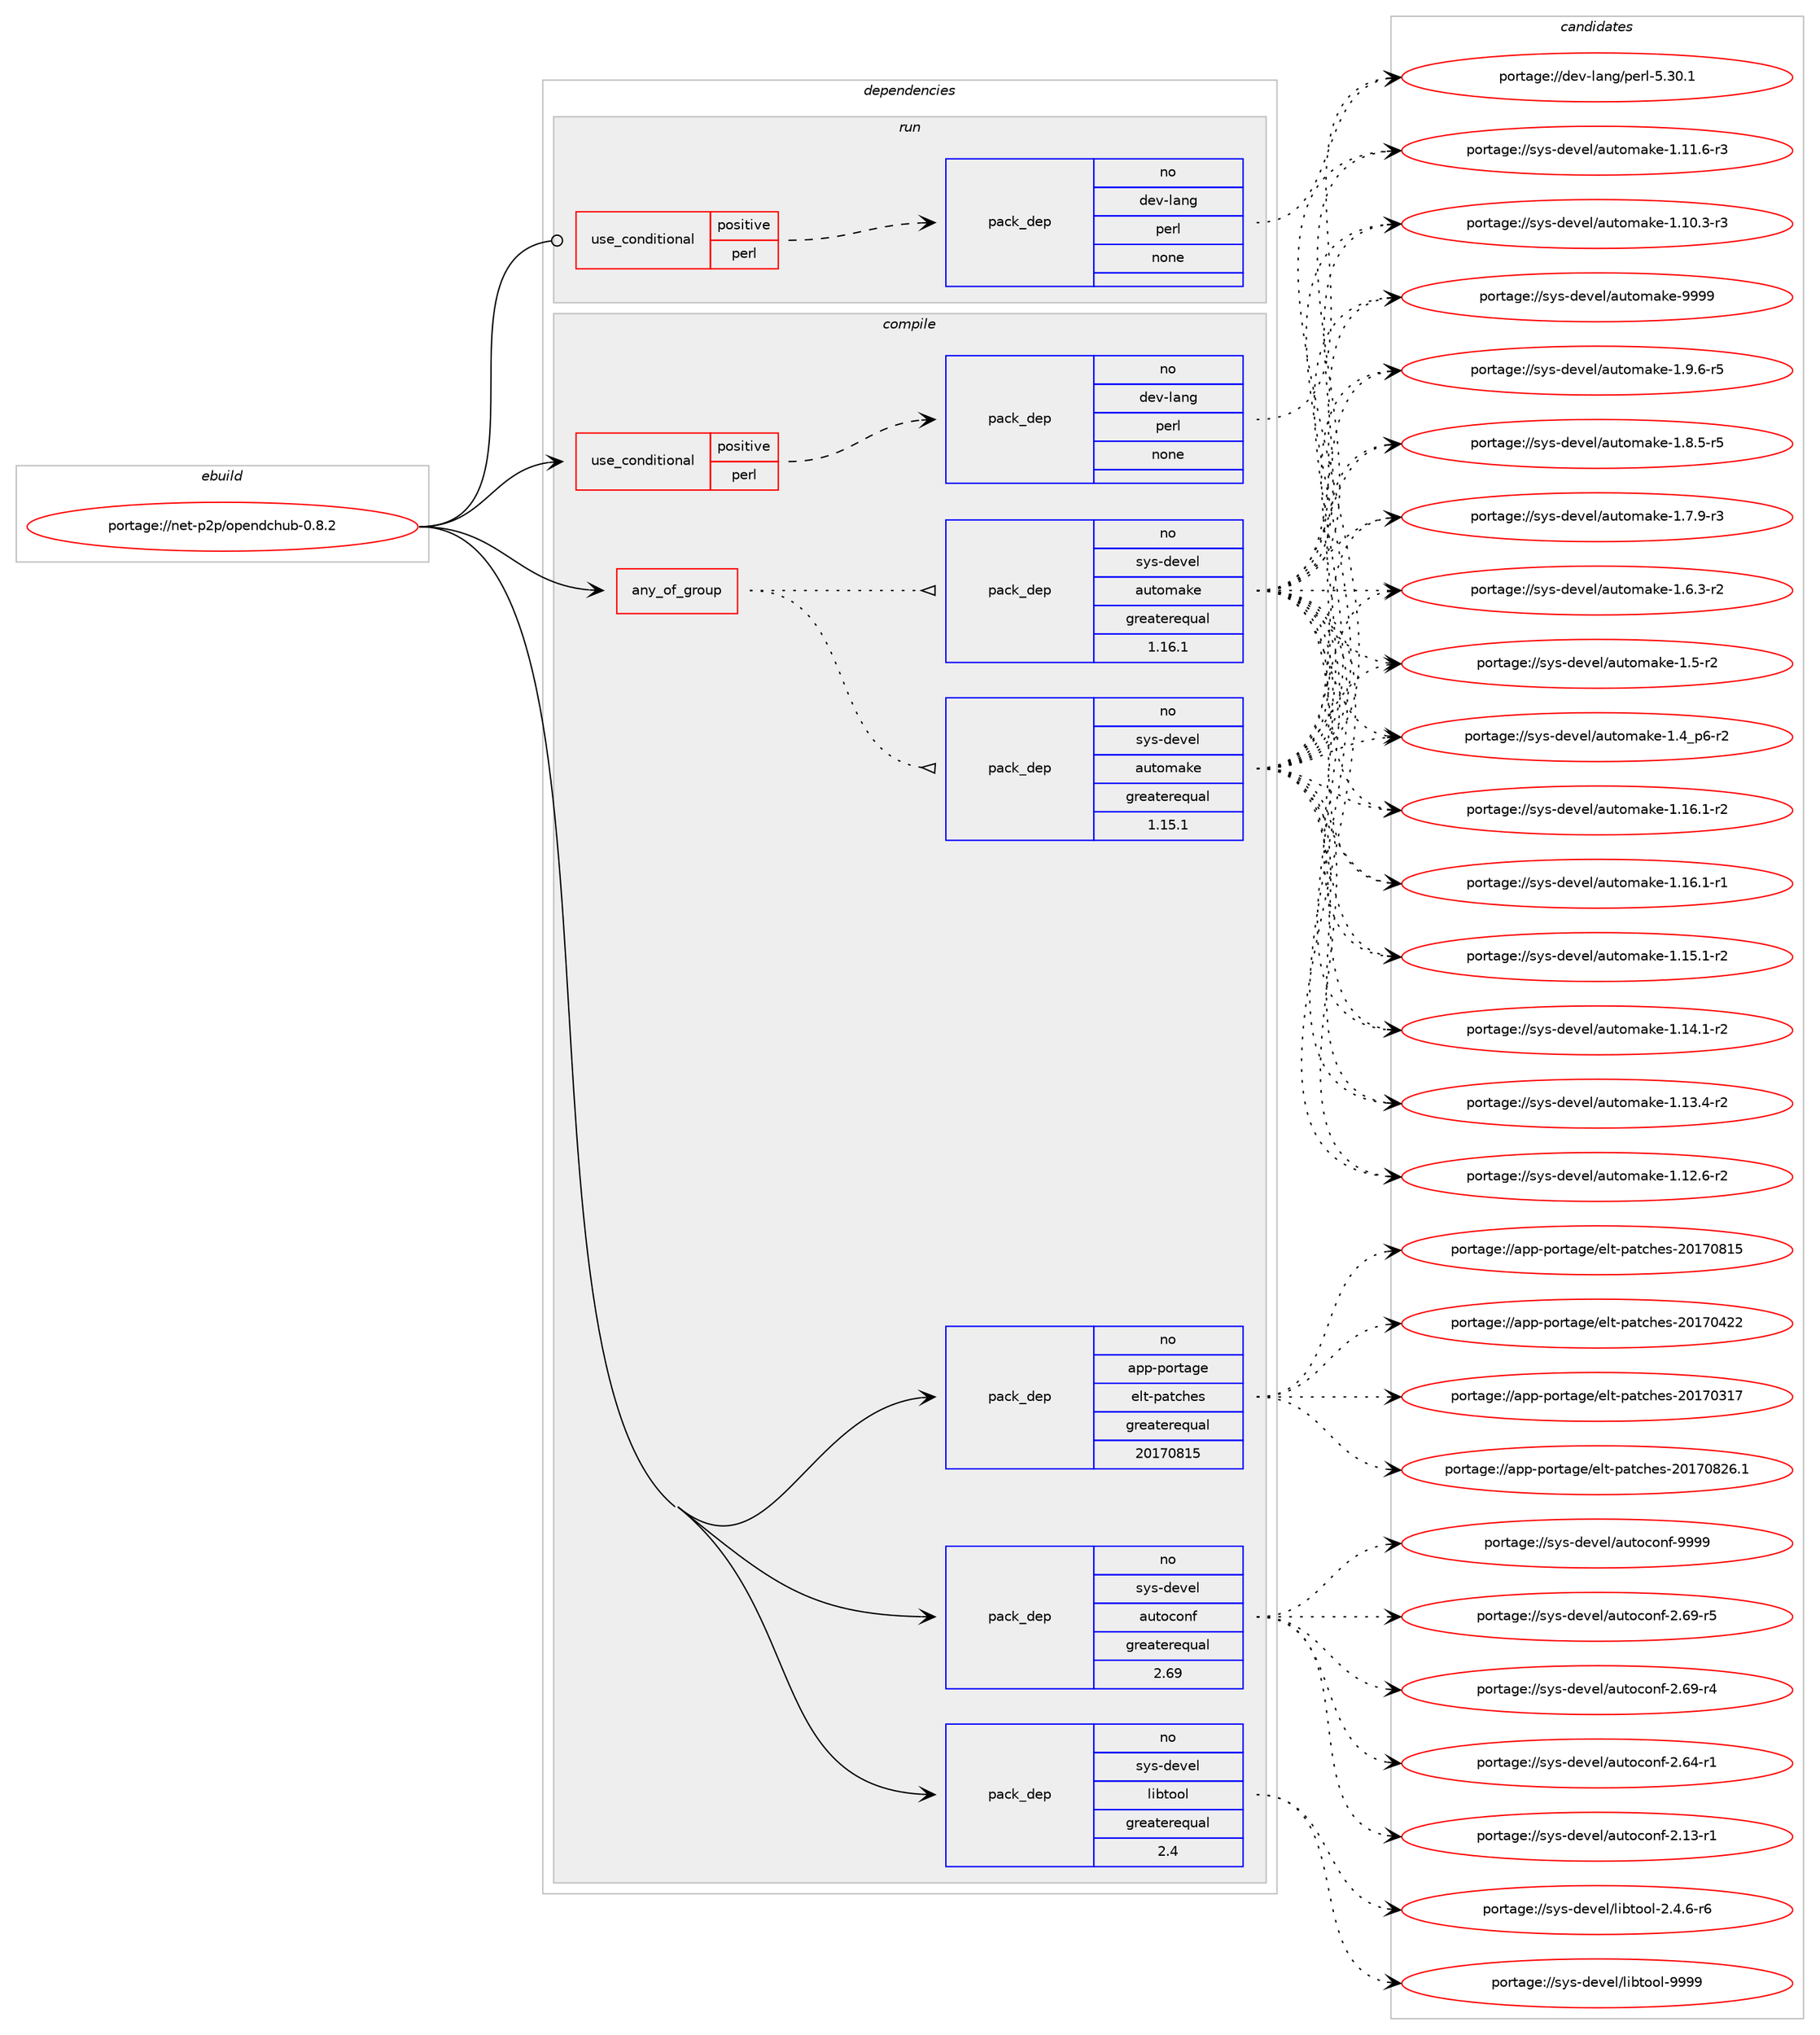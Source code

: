 digraph prolog {

# *************
# Graph options
# *************

newrank=true;
concentrate=true;
compound=true;
graph [rankdir=LR,fontname=Helvetica,fontsize=10,ranksep=1.5];#, ranksep=2.5, nodesep=0.2];
edge  [arrowhead=vee];
node  [fontname=Helvetica,fontsize=10];

# **********
# The ebuild
# **********

subgraph cluster_leftcol {
color=gray;
rank=same;
label=<<i>ebuild</i>>;
id [label="portage://net-p2p/opendchub-0.8.2", color=red, width=4, href="../net-p2p/opendchub-0.8.2.svg"];
}

# ****************
# The dependencies
# ****************

subgraph cluster_midcol {
color=gray;
label=<<i>dependencies</i>>;
subgraph cluster_compile {
fillcolor="#eeeeee";
style=filled;
label=<<i>compile</i>>;
subgraph any1806 {
dependency113592 [label=<<TABLE BORDER="0" CELLBORDER="1" CELLSPACING="0" CELLPADDING="4"><TR><TD CELLPADDING="10">any_of_group</TD></TR></TABLE>>, shape=none, color=red];subgraph pack88628 {
dependency113593 [label=<<TABLE BORDER="0" CELLBORDER="1" CELLSPACING="0" CELLPADDING="4" WIDTH="220"><TR><TD ROWSPAN="6" CELLPADDING="30">pack_dep</TD></TR><TR><TD WIDTH="110">no</TD></TR><TR><TD>sys-devel</TD></TR><TR><TD>automake</TD></TR><TR><TD>greaterequal</TD></TR><TR><TD>1.16.1</TD></TR></TABLE>>, shape=none, color=blue];
}
dependency113592:e -> dependency113593:w [weight=20,style="dotted",arrowhead="oinv"];
subgraph pack88629 {
dependency113594 [label=<<TABLE BORDER="0" CELLBORDER="1" CELLSPACING="0" CELLPADDING="4" WIDTH="220"><TR><TD ROWSPAN="6" CELLPADDING="30">pack_dep</TD></TR><TR><TD WIDTH="110">no</TD></TR><TR><TD>sys-devel</TD></TR><TR><TD>automake</TD></TR><TR><TD>greaterequal</TD></TR><TR><TD>1.15.1</TD></TR></TABLE>>, shape=none, color=blue];
}
dependency113592:e -> dependency113594:w [weight=20,style="dotted",arrowhead="oinv"];
}
id:e -> dependency113592:w [weight=20,style="solid",arrowhead="vee"];
subgraph cond23059 {
dependency113595 [label=<<TABLE BORDER="0" CELLBORDER="1" CELLSPACING="0" CELLPADDING="4"><TR><TD ROWSPAN="3" CELLPADDING="10">use_conditional</TD></TR><TR><TD>positive</TD></TR><TR><TD>perl</TD></TR></TABLE>>, shape=none, color=red];
subgraph pack88630 {
dependency113596 [label=<<TABLE BORDER="0" CELLBORDER="1" CELLSPACING="0" CELLPADDING="4" WIDTH="220"><TR><TD ROWSPAN="6" CELLPADDING="30">pack_dep</TD></TR><TR><TD WIDTH="110">no</TD></TR><TR><TD>dev-lang</TD></TR><TR><TD>perl</TD></TR><TR><TD>none</TD></TR><TR><TD></TD></TR></TABLE>>, shape=none, color=blue];
}
dependency113595:e -> dependency113596:w [weight=20,style="dashed",arrowhead="vee"];
}
id:e -> dependency113595:w [weight=20,style="solid",arrowhead="vee"];
subgraph pack88631 {
dependency113597 [label=<<TABLE BORDER="0" CELLBORDER="1" CELLSPACING="0" CELLPADDING="4" WIDTH="220"><TR><TD ROWSPAN="6" CELLPADDING="30">pack_dep</TD></TR><TR><TD WIDTH="110">no</TD></TR><TR><TD>app-portage</TD></TR><TR><TD>elt-patches</TD></TR><TR><TD>greaterequal</TD></TR><TR><TD>20170815</TD></TR></TABLE>>, shape=none, color=blue];
}
id:e -> dependency113597:w [weight=20,style="solid",arrowhead="vee"];
subgraph pack88632 {
dependency113598 [label=<<TABLE BORDER="0" CELLBORDER="1" CELLSPACING="0" CELLPADDING="4" WIDTH="220"><TR><TD ROWSPAN="6" CELLPADDING="30">pack_dep</TD></TR><TR><TD WIDTH="110">no</TD></TR><TR><TD>sys-devel</TD></TR><TR><TD>autoconf</TD></TR><TR><TD>greaterequal</TD></TR><TR><TD>2.69</TD></TR></TABLE>>, shape=none, color=blue];
}
id:e -> dependency113598:w [weight=20,style="solid",arrowhead="vee"];
subgraph pack88633 {
dependency113599 [label=<<TABLE BORDER="0" CELLBORDER="1" CELLSPACING="0" CELLPADDING="4" WIDTH="220"><TR><TD ROWSPAN="6" CELLPADDING="30">pack_dep</TD></TR><TR><TD WIDTH="110">no</TD></TR><TR><TD>sys-devel</TD></TR><TR><TD>libtool</TD></TR><TR><TD>greaterequal</TD></TR><TR><TD>2.4</TD></TR></TABLE>>, shape=none, color=blue];
}
id:e -> dependency113599:w [weight=20,style="solid",arrowhead="vee"];
}
subgraph cluster_compileandrun {
fillcolor="#eeeeee";
style=filled;
label=<<i>compile and run</i>>;
}
subgraph cluster_run {
fillcolor="#eeeeee";
style=filled;
label=<<i>run</i>>;
subgraph cond23060 {
dependency113600 [label=<<TABLE BORDER="0" CELLBORDER="1" CELLSPACING="0" CELLPADDING="4"><TR><TD ROWSPAN="3" CELLPADDING="10">use_conditional</TD></TR><TR><TD>positive</TD></TR><TR><TD>perl</TD></TR></TABLE>>, shape=none, color=red];
subgraph pack88634 {
dependency113601 [label=<<TABLE BORDER="0" CELLBORDER="1" CELLSPACING="0" CELLPADDING="4" WIDTH="220"><TR><TD ROWSPAN="6" CELLPADDING="30">pack_dep</TD></TR><TR><TD WIDTH="110">no</TD></TR><TR><TD>dev-lang</TD></TR><TR><TD>perl</TD></TR><TR><TD>none</TD></TR><TR><TD></TD></TR></TABLE>>, shape=none, color=blue];
}
dependency113600:e -> dependency113601:w [weight=20,style="dashed",arrowhead="vee"];
}
id:e -> dependency113600:w [weight=20,style="solid",arrowhead="odot"];
}
}

# **************
# The candidates
# **************

subgraph cluster_choices {
rank=same;
color=gray;
label=<<i>candidates</i>>;

subgraph choice88628 {
color=black;
nodesep=1;
choice115121115451001011181011084797117116111109971071014557575757 [label="portage://sys-devel/automake-9999", color=red, width=4,href="../sys-devel/automake-9999.svg"];
choice115121115451001011181011084797117116111109971071014549465746544511453 [label="portage://sys-devel/automake-1.9.6-r5", color=red, width=4,href="../sys-devel/automake-1.9.6-r5.svg"];
choice115121115451001011181011084797117116111109971071014549465646534511453 [label="portage://sys-devel/automake-1.8.5-r5", color=red, width=4,href="../sys-devel/automake-1.8.5-r5.svg"];
choice115121115451001011181011084797117116111109971071014549465546574511451 [label="portage://sys-devel/automake-1.7.9-r3", color=red, width=4,href="../sys-devel/automake-1.7.9-r3.svg"];
choice115121115451001011181011084797117116111109971071014549465446514511450 [label="portage://sys-devel/automake-1.6.3-r2", color=red, width=4,href="../sys-devel/automake-1.6.3-r2.svg"];
choice11512111545100101118101108479711711611110997107101454946534511450 [label="portage://sys-devel/automake-1.5-r2", color=red, width=4,href="../sys-devel/automake-1.5-r2.svg"];
choice115121115451001011181011084797117116111109971071014549465295112544511450 [label="portage://sys-devel/automake-1.4_p6-r2", color=red, width=4,href="../sys-devel/automake-1.4_p6-r2.svg"];
choice11512111545100101118101108479711711611110997107101454946495446494511450 [label="portage://sys-devel/automake-1.16.1-r2", color=red, width=4,href="../sys-devel/automake-1.16.1-r2.svg"];
choice11512111545100101118101108479711711611110997107101454946495446494511449 [label="portage://sys-devel/automake-1.16.1-r1", color=red, width=4,href="../sys-devel/automake-1.16.1-r1.svg"];
choice11512111545100101118101108479711711611110997107101454946495346494511450 [label="portage://sys-devel/automake-1.15.1-r2", color=red, width=4,href="../sys-devel/automake-1.15.1-r2.svg"];
choice11512111545100101118101108479711711611110997107101454946495246494511450 [label="portage://sys-devel/automake-1.14.1-r2", color=red, width=4,href="../sys-devel/automake-1.14.1-r2.svg"];
choice11512111545100101118101108479711711611110997107101454946495146524511450 [label="portage://sys-devel/automake-1.13.4-r2", color=red, width=4,href="../sys-devel/automake-1.13.4-r2.svg"];
choice11512111545100101118101108479711711611110997107101454946495046544511450 [label="portage://sys-devel/automake-1.12.6-r2", color=red, width=4,href="../sys-devel/automake-1.12.6-r2.svg"];
choice11512111545100101118101108479711711611110997107101454946494946544511451 [label="portage://sys-devel/automake-1.11.6-r3", color=red, width=4,href="../sys-devel/automake-1.11.6-r3.svg"];
choice11512111545100101118101108479711711611110997107101454946494846514511451 [label="portage://sys-devel/automake-1.10.3-r3", color=red, width=4,href="../sys-devel/automake-1.10.3-r3.svg"];
dependency113593:e -> choice115121115451001011181011084797117116111109971071014557575757:w [style=dotted,weight="100"];
dependency113593:e -> choice115121115451001011181011084797117116111109971071014549465746544511453:w [style=dotted,weight="100"];
dependency113593:e -> choice115121115451001011181011084797117116111109971071014549465646534511453:w [style=dotted,weight="100"];
dependency113593:e -> choice115121115451001011181011084797117116111109971071014549465546574511451:w [style=dotted,weight="100"];
dependency113593:e -> choice115121115451001011181011084797117116111109971071014549465446514511450:w [style=dotted,weight="100"];
dependency113593:e -> choice11512111545100101118101108479711711611110997107101454946534511450:w [style=dotted,weight="100"];
dependency113593:e -> choice115121115451001011181011084797117116111109971071014549465295112544511450:w [style=dotted,weight="100"];
dependency113593:e -> choice11512111545100101118101108479711711611110997107101454946495446494511450:w [style=dotted,weight="100"];
dependency113593:e -> choice11512111545100101118101108479711711611110997107101454946495446494511449:w [style=dotted,weight="100"];
dependency113593:e -> choice11512111545100101118101108479711711611110997107101454946495346494511450:w [style=dotted,weight="100"];
dependency113593:e -> choice11512111545100101118101108479711711611110997107101454946495246494511450:w [style=dotted,weight="100"];
dependency113593:e -> choice11512111545100101118101108479711711611110997107101454946495146524511450:w [style=dotted,weight="100"];
dependency113593:e -> choice11512111545100101118101108479711711611110997107101454946495046544511450:w [style=dotted,weight="100"];
dependency113593:e -> choice11512111545100101118101108479711711611110997107101454946494946544511451:w [style=dotted,weight="100"];
dependency113593:e -> choice11512111545100101118101108479711711611110997107101454946494846514511451:w [style=dotted,weight="100"];
}
subgraph choice88629 {
color=black;
nodesep=1;
choice115121115451001011181011084797117116111109971071014557575757 [label="portage://sys-devel/automake-9999", color=red, width=4,href="../sys-devel/automake-9999.svg"];
choice115121115451001011181011084797117116111109971071014549465746544511453 [label="portage://sys-devel/automake-1.9.6-r5", color=red, width=4,href="../sys-devel/automake-1.9.6-r5.svg"];
choice115121115451001011181011084797117116111109971071014549465646534511453 [label="portage://sys-devel/automake-1.8.5-r5", color=red, width=4,href="../sys-devel/automake-1.8.5-r5.svg"];
choice115121115451001011181011084797117116111109971071014549465546574511451 [label="portage://sys-devel/automake-1.7.9-r3", color=red, width=4,href="../sys-devel/automake-1.7.9-r3.svg"];
choice115121115451001011181011084797117116111109971071014549465446514511450 [label="portage://sys-devel/automake-1.6.3-r2", color=red, width=4,href="../sys-devel/automake-1.6.3-r2.svg"];
choice11512111545100101118101108479711711611110997107101454946534511450 [label="portage://sys-devel/automake-1.5-r2", color=red, width=4,href="../sys-devel/automake-1.5-r2.svg"];
choice115121115451001011181011084797117116111109971071014549465295112544511450 [label="portage://sys-devel/automake-1.4_p6-r2", color=red, width=4,href="../sys-devel/automake-1.4_p6-r2.svg"];
choice11512111545100101118101108479711711611110997107101454946495446494511450 [label="portage://sys-devel/automake-1.16.1-r2", color=red, width=4,href="../sys-devel/automake-1.16.1-r2.svg"];
choice11512111545100101118101108479711711611110997107101454946495446494511449 [label="portage://sys-devel/automake-1.16.1-r1", color=red, width=4,href="../sys-devel/automake-1.16.1-r1.svg"];
choice11512111545100101118101108479711711611110997107101454946495346494511450 [label="portage://sys-devel/automake-1.15.1-r2", color=red, width=4,href="../sys-devel/automake-1.15.1-r2.svg"];
choice11512111545100101118101108479711711611110997107101454946495246494511450 [label="portage://sys-devel/automake-1.14.1-r2", color=red, width=4,href="../sys-devel/automake-1.14.1-r2.svg"];
choice11512111545100101118101108479711711611110997107101454946495146524511450 [label="portage://sys-devel/automake-1.13.4-r2", color=red, width=4,href="../sys-devel/automake-1.13.4-r2.svg"];
choice11512111545100101118101108479711711611110997107101454946495046544511450 [label="portage://sys-devel/automake-1.12.6-r2", color=red, width=4,href="../sys-devel/automake-1.12.6-r2.svg"];
choice11512111545100101118101108479711711611110997107101454946494946544511451 [label="portage://sys-devel/automake-1.11.6-r3", color=red, width=4,href="../sys-devel/automake-1.11.6-r3.svg"];
choice11512111545100101118101108479711711611110997107101454946494846514511451 [label="portage://sys-devel/automake-1.10.3-r3", color=red, width=4,href="../sys-devel/automake-1.10.3-r3.svg"];
dependency113594:e -> choice115121115451001011181011084797117116111109971071014557575757:w [style=dotted,weight="100"];
dependency113594:e -> choice115121115451001011181011084797117116111109971071014549465746544511453:w [style=dotted,weight="100"];
dependency113594:e -> choice115121115451001011181011084797117116111109971071014549465646534511453:w [style=dotted,weight="100"];
dependency113594:e -> choice115121115451001011181011084797117116111109971071014549465546574511451:w [style=dotted,weight="100"];
dependency113594:e -> choice115121115451001011181011084797117116111109971071014549465446514511450:w [style=dotted,weight="100"];
dependency113594:e -> choice11512111545100101118101108479711711611110997107101454946534511450:w [style=dotted,weight="100"];
dependency113594:e -> choice115121115451001011181011084797117116111109971071014549465295112544511450:w [style=dotted,weight="100"];
dependency113594:e -> choice11512111545100101118101108479711711611110997107101454946495446494511450:w [style=dotted,weight="100"];
dependency113594:e -> choice11512111545100101118101108479711711611110997107101454946495446494511449:w [style=dotted,weight="100"];
dependency113594:e -> choice11512111545100101118101108479711711611110997107101454946495346494511450:w [style=dotted,weight="100"];
dependency113594:e -> choice11512111545100101118101108479711711611110997107101454946495246494511450:w [style=dotted,weight="100"];
dependency113594:e -> choice11512111545100101118101108479711711611110997107101454946495146524511450:w [style=dotted,weight="100"];
dependency113594:e -> choice11512111545100101118101108479711711611110997107101454946495046544511450:w [style=dotted,weight="100"];
dependency113594:e -> choice11512111545100101118101108479711711611110997107101454946494946544511451:w [style=dotted,weight="100"];
dependency113594:e -> choice11512111545100101118101108479711711611110997107101454946494846514511451:w [style=dotted,weight="100"];
}
subgraph choice88630 {
color=black;
nodesep=1;
choice10010111845108971101034711210111410845534651484649 [label="portage://dev-lang/perl-5.30.1", color=red, width=4,href="../dev-lang/perl-5.30.1.svg"];
dependency113596:e -> choice10010111845108971101034711210111410845534651484649:w [style=dotted,weight="100"];
}
subgraph choice88631 {
color=black;
nodesep=1;
choice971121124511211111411697103101471011081164511297116991041011154550484955485650544649 [label="portage://app-portage/elt-patches-20170826.1", color=red, width=4,href="../app-portage/elt-patches-20170826.1.svg"];
choice97112112451121111141169710310147101108116451129711699104101115455048495548564953 [label="portage://app-portage/elt-patches-20170815", color=red, width=4,href="../app-portage/elt-patches-20170815.svg"];
choice97112112451121111141169710310147101108116451129711699104101115455048495548525050 [label="portage://app-portage/elt-patches-20170422", color=red, width=4,href="../app-portage/elt-patches-20170422.svg"];
choice97112112451121111141169710310147101108116451129711699104101115455048495548514955 [label="portage://app-portage/elt-patches-20170317", color=red, width=4,href="../app-portage/elt-patches-20170317.svg"];
dependency113597:e -> choice971121124511211111411697103101471011081164511297116991041011154550484955485650544649:w [style=dotted,weight="100"];
dependency113597:e -> choice97112112451121111141169710310147101108116451129711699104101115455048495548564953:w [style=dotted,weight="100"];
dependency113597:e -> choice97112112451121111141169710310147101108116451129711699104101115455048495548525050:w [style=dotted,weight="100"];
dependency113597:e -> choice97112112451121111141169710310147101108116451129711699104101115455048495548514955:w [style=dotted,weight="100"];
}
subgraph choice88632 {
color=black;
nodesep=1;
choice115121115451001011181011084797117116111991111101024557575757 [label="portage://sys-devel/autoconf-9999", color=red, width=4,href="../sys-devel/autoconf-9999.svg"];
choice1151211154510010111810110847971171161119911111010245504654574511453 [label="portage://sys-devel/autoconf-2.69-r5", color=red, width=4,href="../sys-devel/autoconf-2.69-r5.svg"];
choice1151211154510010111810110847971171161119911111010245504654574511452 [label="portage://sys-devel/autoconf-2.69-r4", color=red, width=4,href="../sys-devel/autoconf-2.69-r4.svg"];
choice1151211154510010111810110847971171161119911111010245504654524511449 [label="portage://sys-devel/autoconf-2.64-r1", color=red, width=4,href="../sys-devel/autoconf-2.64-r1.svg"];
choice1151211154510010111810110847971171161119911111010245504649514511449 [label="portage://sys-devel/autoconf-2.13-r1", color=red, width=4,href="../sys-devel/autoconf-2.13-r1.svg"];
dependency113598:e -> choice115121115451001011181011084797117116111991111101024557575757:w [style=dotted,weight="100"];
dependency113598:e -> choice1151211154510010111810110847971171161119911111010245504654574511453:w [style=dotted,weight="100"];
dependency113598:e -> choice1151211154510010111810110847971171161119911111010245504654574511452:w [style=dotted,weight="100"];
dependency113598:e -> choice1151211154510010111810110847971171161119911111010245504654524511449:w [style=dotted,weight="100"];
dependency113598:e -> choice1151211154510010111810110847971171161119911111010245504649514511449:w [style=dotted,weight="100"];
}
subgraph choice88633 {
color=black;
nodesep=1;
choice1151211154510010111810110847108105981161111111084557575757 [label="portage://sys-devel/libtool-9999", color=red, width=4,href="../sys-devel/libtool-9999.svg"];
choice1151211154510010111810110847108105981161111111084550465246544511454 [label="portage://sys-devel/libtool-2.4.6-r6", color=red, width=4,href="../sys-devel/libtool-2.4.6-r6.svg"];
dependency113599:e -> choice1151211154510010111810110847108105981161111111084557575757:w [style=dotted,weight="100"];
dependency113599:e -> choice1151211154510010111810110847108105981161111111084550465246544511454:w [style=dotted,weight="100"];
}
subgraph choice88634 {
color=black;
nodesep=1;
choice10010111845108971101034711210111410845534651484649 [label="portage://dev-lang/perl-5.30.1", color=red, width=4,href="../dev-lang/perl-5.30.1.svg"];
dependency113601:e -> choice10010111845108971101034711210111410845534651484649:w [style=dotted,weight="100"];
}
}

}
